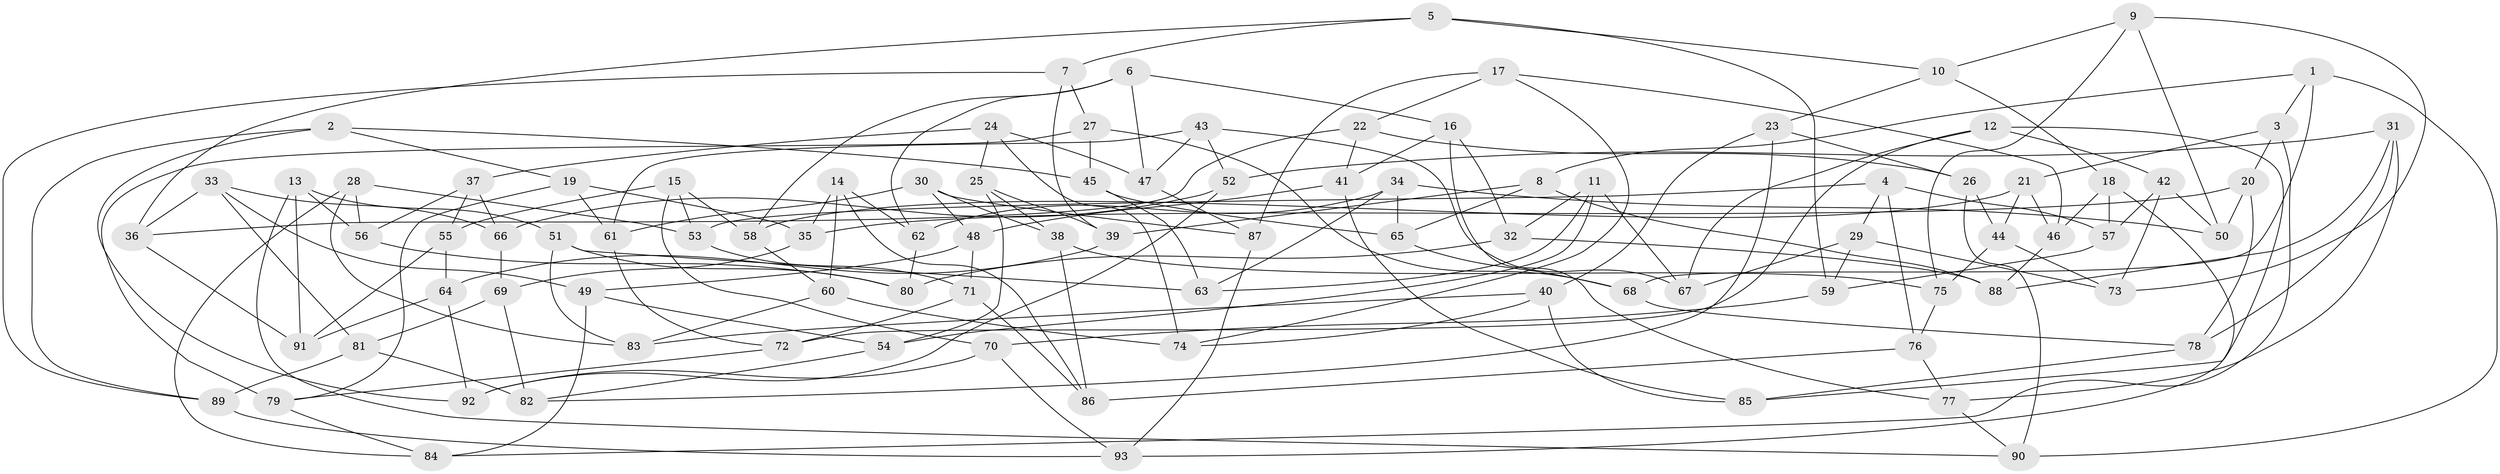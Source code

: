 // Generated by graph-tools (version 1.1) at 2025/38/03/09/25 02:38:09]
// undirected, 93 vertices, 186 edges
graph export_dot {
graph [start="1"]
  node [color=gray90,style=filled];
  1;
  2;
  3;
  4;
  5;
  6;
  7;
  8;
  9;
  10;
  11;
  12;
  13;
  14;
  15;
  16;
  17;
  18;
  19;
  20;
  21;
  22;
  23;
  24;
  25;
  26;
  27;
  28;
  29;
  30;
  31;
  32;
  33;
  34;
  35;
  36;
  37;
  38;
  39;
  40;
  41;
  42;
  43;
  44;
  45;
  46;
  47;
  48;
  49;
  50;
  51;
  52;
  53;
  54;
  55;
  56;
  57;
  58;
  59;
  60;
  61;
  62;
  63;
  64;
  65;
  66;
  67;
  68;
  69;
  70;
  71;
  72;
  73;
  74;
  75;
  76;
  77;
  78;
  79;
  80;
  81;
  82;
  83;
  84;
  85;
  86;
  87;
  88;
  89;
  90;
  91;
  92;
  93;
  1 -- 3;
  1 -- 68;
  1 -- 8;
  1 -- 90;
  2 -- 45;
  2 -- 92;
  2 -- 89;
  2 -- 19;
  3 -- 21;
  3 -- 20;
  3 -- 84;
  4 -- 53;
  4 -- 29;
  4 -- 57;
  4 -- 76;
  5 -- 59;
  5 -- 36;
  5 -- 10;
  5 -- 7;
  6 -- 62;
  6 -- 47;
  6 -- 58;
  6 -- 16;
  7 -- 39;
  7 -- 27;
  7 -- 89;
  8 -- 65;
  8 -- 88;
  8 -- 39;
  9 -- 73;
  9 -- 50;
  9 -- 75;
  9 -- 10;
  10 -- 18;
  10 -- 23;
  11 -- 63;
  11 -- 67;
  11 -- 32;
  11 -- 54;
  12 -- 67;
  12 -- 72;
  12 -- 42;
  12 -- 85;
  13 -- 51;
  13 -- 91;
  13 -- 90;
  13 -- 56;
  14 -- 86;
  14 -- 60;
  14 -- 62;
  14 -- 35;
  15 -- 58;
  15 -- 53;
  15 -- 70;
  15 -- 55;
  16 -- 32;
  16 -- 77;
  16 -- 41;
  17 -- 22;
  17 -- 46;
  17 -- 87;
  17 -- 74;
  18 -- 93;
  18 -- 57;
  18 -- 46;
  19 -- 61;
  19 -- 35;
  19 -- 79;
  20 -- 78;
  20 -- 50;
  20 -- 35;
  21 -- 58;
  21 -- 46;
  21 -- 44;
  22 -- 36;
  22 -- 26;
  22 -- 41;
  23 -- 40;
  23 -- 82;
  23 -- 26;
  24 -- 25;
  24 -- 74;
  24 -- 47;
  24 -- 37;
  25 -- 54;
  25 -- 38;
  25 -- 39;
  26 -- 44;
  26 -- 90;
  27 -- 79;
  27 -- 45;
  27 -- 68;
  28 -- 56;
  28 -- 84;
  28 -- 53;
  28 -- 83;
  29 -- 73;
  29 -- 67;
  29 -- 59;
  30 -- 38;
  30 -- 61;
  30 -- 87;
  30 -- 48;
  31 -- 78;
  31 -- 88;
  31 -- 52;
  31 -- 77;
  32 -- 88;
  32 -- 80;
  33 -- 66;
  33 -- 49;
  33 -- 36;
  33 -- 81;
  34 -- 50;
  34 -- 63;
  34 -- 62;
  34 -- 65;
  35 -- 69;
  36 -- 91;
  37 -- 55;
  37 -- 56;
  37 -- 66;
  38 -- 75;
  38 -- 86;
  39 -- 64;
  40 -- 83;
  40 -- 74;
  40 -- 85;
  41 -- 85;
  41 -- 48;
  42 -- 57;
  42 -- 73;
  42 -- 50;
  43 -- 67;
  43 -- 61;
  43 -- 47;
  43 -- 52;
  44 -- 73;
  44 -- 75;
  45 -- 63;
  45 -- 65;
  46 -- 88;
  47 -- 87;
  48 -- 71;
  48 -- 49;
  49 -- 84;
  49 -- 54;
  51 -- 83;
  51 -- 80;
  51 -- 63;
  52 -- 92;
  52 -- 66;
  53 -- 71;
  54 -- 82;
  55 -- 64;
  55 -- 91;
  56 -- 80;
  57 -- 59;
  58 -- 60;
  59 -- 70;
  60 -- 74;
  60 -- 83;
  61 -- 72;
  62 -- 80;
  64 -- 91;
  64 -- 92;
  65 -- 68;
  66 -- 69;
  68 -- 78;
  69 -- 81;
  69 -- 82;
  70 -- 92;
  70 -- 93;
  71 -- 72;
  71 -- 86;
  72 -- 79;
  75 -- 76;
  76 -- 77;
  76 -- 86;
  77 -- 90;
  78 -- 85;
  79 -- 84;
  81 -- 89;
  81 -- 82;
  87 -- 93;
  89 -- 93;
}
